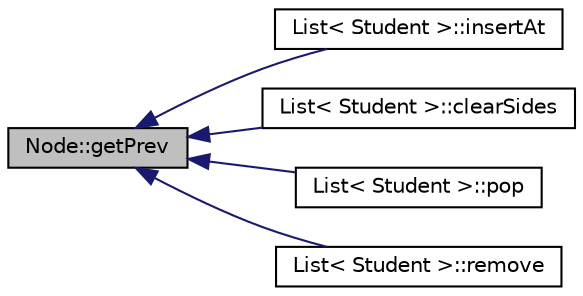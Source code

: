 digraph "Node::getPrev"
{
  edge [fontname="Helvetica",fontsize="10",labelfontname="Helvetica",labelfontsize="10"];
  node [fontname="Helvetica",fontsize="10",shape=record];
  rankdir="LR";
  Node1 [label="Node::getPrev",height=0.2,width=0.4,color="black", fillcolor="grey75", style="filled", fontcolor="black"];
  Node1 -> Node2 [dir="back",color="midnightblue",fontsize="10",style="solid"];
  Node2 [label="List\< Student \>::insertAt",height=0.2,width=0.4,color="black", fillcolor="white", style="filled",URL="$class_list.html#a62f806c2e345baff40798902f98722f3"];
  Node1 -> Node3 [dir="back",color="midnightblue",fontsize="10",style="solid"];
  Node3 [label="List\< Student \>::clearSides",height=0.2,width=0.4,color="black", fillcolor="white", style="filled",URL="$class_list.html#ae026c56757ce1a696274813c00033404"];
  Node1 -> Node4 [dir="back",color="midnightblue",fontsize="10",style="solid"];
  Node4 [label="List\< Student \>::pop",height=0.2,width=0.4,color="black", fillcolor="white", style="filled",URL="$class_list.html#a985cb6f2b506e9d30e8fa59b39d44efd"];
  Node1 -> Node5 [dir="back",color="midnightblue",fontsize="10",style="solid"];
  Node5 [label="List\< Student \>::remove",height=0.2,width=0.4,color="black", fillcolor="white", style="filled",URL="$class_list.html#a104d8a6b2b3f64149acb31c2e3073bed"];
}
